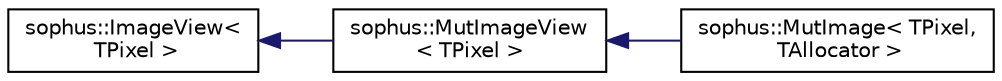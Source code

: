 digraph "Graphical Class Hierarchy"
{
 // LATEX_PDF_SIZE
  edge [fontname="Helvetica",fontsize="10",labelfontname="Helvetica",labelfontsize="10"];
  node [fontname="Helvetica",fontsize="10",shape=record];
  rankdir="LR";
  Node0 [label="sophus::ImageView\<\l TPixel \>",height=0.2,width=0.4,color="black", fillcolor="white", style="filled",URL="$structsophus_1_1_image_view.html",tooltip="A view of an (immutable) image, which does not own the data."];
  Node0 -> Node1 [dir="back",color="midnightblue",fontsize="10",style="solid",fontname="Helvetica"];
  Node1 [label="sophus::MutImageView\l\< TPixel \>",height=0.2,width=0.4,color="black", fillcolor="white", style="filled",URL="$classsophus_1_1_mut_image_view.html",tooltip="View of a mutable image, which does not own the data."];
  Node1 -> Node2 [dir="back",color="midnightblue",fontsize="10",style="solid",fontname="Helvetica"];
  Node2 [label="sophus::MutImage\< TPixel,\l TAllocator \>",height=0.2,width=0.4,color="black", fillcolor="white", style="filled",URL="$classsophus_1_1_mut_image.html",tooltip="A image with write access to pixels and exclusive ownership. There is no copy constr / copy assignmen..."];
}
